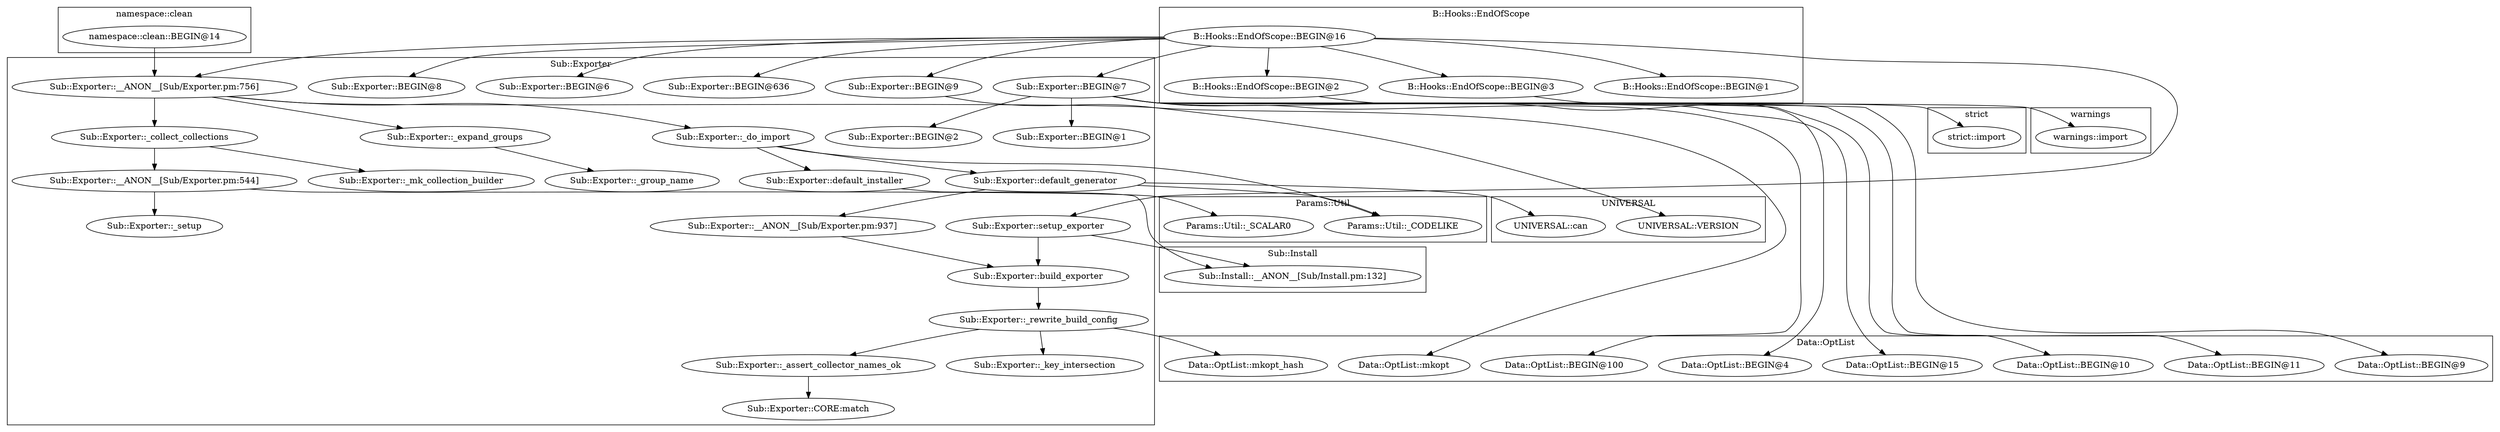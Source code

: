 digraph {
graph [overlap=false]
subgraph cluster_Sub_Exporter {
	label="Sub::Exporter";
	"Sub::Exporter::BEGIN@1";
	"Sub::Exporter::BEGIN@6";
	"Sub::Exporter::_collect_collections";
	"Sub::Exporter::__ANON__[Sub/Exporter.pm:544]";
	"Sub::Exporter::default_generator";
	"Sub::Exporter::build_exporter";
	"Sub::Exporter::BEGIN@2";
	"Sub::Exporter::BEGIN@8";
	"Sub::Exporter::__ANON__[Sub/Exporter.pm:756]";
	"Sub::Exporter::BEGIN@9";
	"Sub::Exporter::_do_import";
	"Sub::Exporter::_expand_groups";
	"Sub::Exporter::default_installer";
	"Sub::Exporter::__ANON__[Sub/Exporter.pm:937]";
	"Sub::Exporter::_assert_collector_names_ok";
	"Sub::Exporter::setup_exporter";
	"Sub::Exporter::_key_intersection";
	"Sub::Exporter::CORE:match";
	"Sub::Exporter::_rewrite_build_config";
	"Sub::Exporter::_mk_collection_builder";
	"Sub::Exporter::BEGIN@7";
	"Sub::Exporter::_group_name";
	"Sub::Exporter::_setup";
	"Sub::Exporter::BEGIN@636";
}
subgraph cluster_warnings {
	label="warnings";
	"warnings::import";
}
subgraph cluster_Data_OptList {
	label="Data::OptList";
	"Data::OptList::mkopt_hash";
	"Data::OptList::BEGIN@100";
	"Data::OptList::mkopt";
	"Data::OptList::BEGIN@4";
	"Data::OptList::BEGIN@15";
	"Data::OptList::BEGIN@10";
	"Data::OptList::BEGIN@11";
	"Data::OptList::BEGIN@9";
}
subgraph cluster_strict {
	label="strict";
	"strict::import";
}
subgraph cluster_Params_Util {
	label="Params::Util";
	"Params::Util::_SCALAR0";
	"Params::Util::_CODELIKE";
}
subgraph cluster_B_Hooks_EndOfScope {
	label="B::Hooks::EndOfScope";
	"B::Hooks::EndOfScope::BEGIN@16";
	"B::Hooks::EndOfScope::BEGIN@2";
	"B::Hooks::EndOfScope::BEGIN@3";
	"B::Hooks::EndOfScope::BEGIN@1";
}
subgraph cluster_Sub_Install {
	label="Sub::Install";
	"Sub::Install::__ANON__[Sub/Install.pm:132]";
}
subgraph cluster_UNIVERSAL {
	label="UNIVERSAL";
	"UNIVERSAL::VERSION";
	"UNIVERSAL::can";
}
subgraph cluster_namespace_clean {
	label="namespace::clean";
	"namespace::clean::BEGIN@14";
}
"Sub::Exporter::_do_import" -> "Sub::Exporter::default_generator";
"Sub::Exporter::BEGIN@7" -> "Data::OptList::BEGIN@11";
"Sub::Exporter::default_installer" -> "Sub::Install::__ANON__[Sub/Install.pm:132]";
"Sub::Exporter::setup_exporter" -> "Sub::Install::__ANON__[Sub/Install.pm:132]";
"Sub::Exporter::BEGIN@7" -> "Sub::Exporter::BEGIN@2";
"Sub::Exporter::_do_import" -> "Sub::Exporter::default_installer";
"Sub::Exporter::BEGIN@7" -> "Data::OptList::BEGIN@4";
"B::Hooks::EndOfScope::BEGIN@16" -> "Sub::Exporter::BEGIN@6";
"B::Hooks::EndOfScope::BEGIN@16" -> "B::Hooks::EndOfScope::BEGIN@3";
"B::Hooks::EndOfScope::BEGIN@16" -> "Sub::Exporter::BEGIN@9";
"Sub::Exporter::_rewrite_build_config" -> "Sub::Exporter::_assert_collector_names_ok";
"B::Hooks::EndOfScope::BEGIN@16" -> "B::Hooks::EndOfScope::BEGIN@1";
"Sub::Exporter::BEGIN@7" -> "Data::OptList::BEGIN@15";
"B::Hooks::EndOfScope::BEGIN@16" -> "Sub::Exporter::BEGIN@8";
"Sub::Exporter::__ANON__[Sub/Exporter.pm:756]" -> "Sub::Exporter::_do_import";
"Sub::Exporter::default_generator" -> "Sub::Exporter::__ANON__[Sub/Exporter.pm:937]";
"Sub::Exporter::_assert_collector_names_ok" -> "Sub::Exporter::CORE:match";
"B::Hooks::EndOfScope::BEGIN@16" -> "Sub::Exporter::BEGIN@7";
"Sub::Exporter::__ANON__[Sub/Exporter.pm:756]" -> "Data::OptList::mkopt";
"Sub::Exporter::_collect_collections" -> "Sub::Exporter::__ANON__[Sub/Exporter.pm:544]";
"Sub::Exporter::build_exporter" -> "Sub::Exporter::_rewrite_build_config";
"Sub::Exporter::BEGIN@7" -> "Data::OptList::BEGIN@10";
"Sub::Exporter::BEGIN@7" -> "Data::OptList::BEGIN@9";
"B::Hooks::EndOfScope::BEGIN@16" -> "Sub::Exporter::setup_exporter";
"Sub::Exporter::default_generator" -> "UNIVERSAL::can";
"Sub::Exporter::__ANON__[Sub/Exporter.pm:544]" -> "Sub::Exporter::_setup";
"Sub::Exporter::__ANON__[Sub/Exporter.pm:937]" -> "Sub::Exporter::build_exporter";
"Sub::Exporter::setup_exporter" -> "Sub::Exporter::build_exporter";
"B::Hooks::EndOfScope::BEGIN@16" -> "Sub::Exporter::__ANON__[Sub/Exporter.pm:756]";
"namespace::clean::BEGIN@14" -> "Sub::Exporter::__ANON__[Sub/Exporter.pm:756]";
"B::Hooks::EndOfScope::BEGIN@3" -> "warnings::import";
"Sub::Exporter::_expand_groups" -> "Sub::Exporter::_group_name";
"Sub::Exporter::BEGIN@7" -> "Data::OptList::BEGIN@100";
"Sub::Exporter::BEGIN@7" -> "Sub::Exporter::BEGIN@1";
"Sub::Exporter::default_generator" -> "Params::Util::_CODELIKE";
"Sub::Exporter::_do_import" -> "Params::Util::_CODELIKE";
"Sub::Exporter::__ANON__[Sub/Exporter.pm:756]" -> "Sub::Exporter::_collect_collections";
"Sub::Exporter::__ANON__[Sub/Exporter.pm:756]" -> "Sub::Exporter::_expand_groups";
"B::Hooks::EndOfScope::BEGIN@16" -> "Sub::Exporter::BEGIN@636";
"B::Hooks::EndOfScope::BEGIN@16" -> "B::Hooks::EndOfScope::BEGIN@2";
"Sub::Exporter::__ANON__[Sub/Exporter.pm:544]" -> "Params::Util::_SCALAR0";
"Sub::Exporter::_rewrite_build_config" -> "Data::OptList::mkopt_hash";
"Sub::Exporter::_rewrite_build_config" -> "Sub::Exporter::_key_intersection";
"Sub::Exporter::_collect_collections" -> "Sub::Exporter::_mk_collection_builder";
"Sub::Exporter::BEGIN@9" -> "UNIVERSAL::VERSION";
"B::Hooks::EndOfScope::BEGIN@2" -> "strict::import";
}
